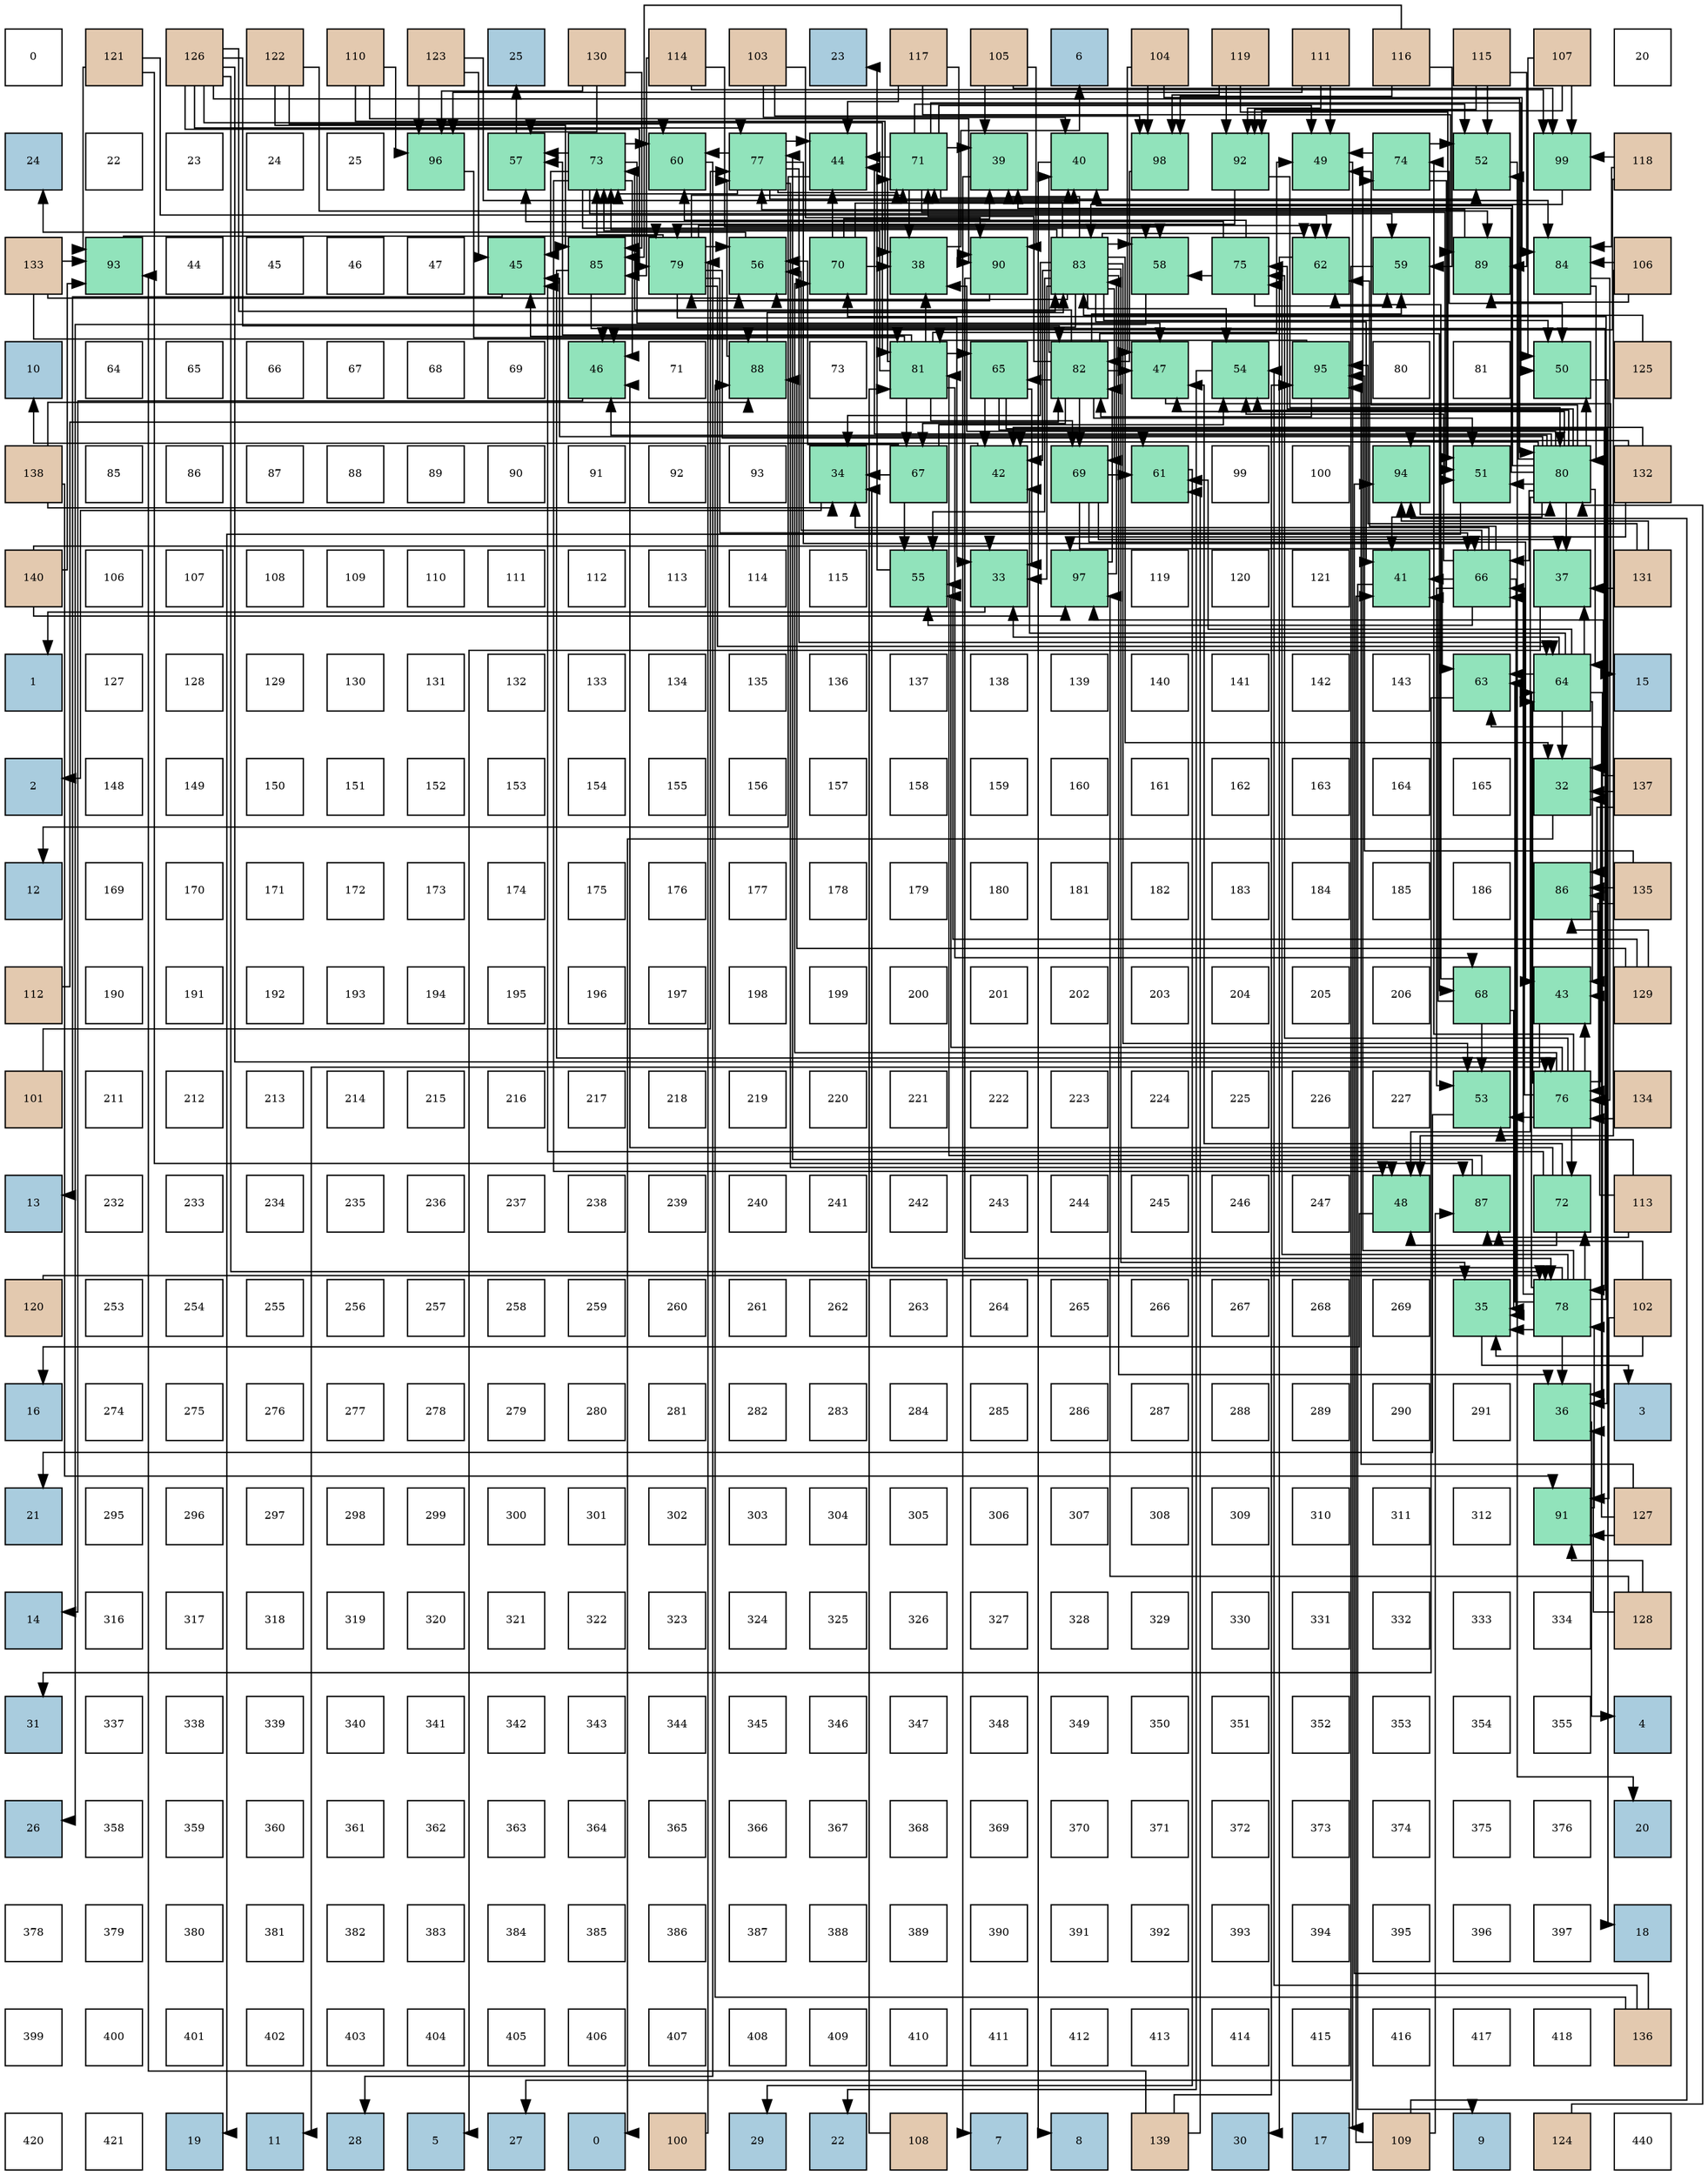 digraph layout{
 rankdir=TB;
 splines=ortho;
 node [style=filled shape=square fixedsize=true width=0.6];
0[label="0", fontsize=8, fillcolor="#ffffff"];
1[label="121", fontsize=8, fillcolor="#e3c9af"];
2[label="126", fontsize=8, fillcolor="#e3c9af"];
3[label="122", fontsize=8, fillcolor="#e3c9af"];
4[label="110", fontsize=8, fillcolor="#e3c9af"];
5[label="123", fontsize=8, fillcolor="#e3c9af"];
6[label="25", fontsize=8, fillcolor="#a9ccde"];
7[label="130", fontsize=8, fillcolor="#e3c9af"];
8[label="114", fontsize=8, fillcolor="#e3c9af"];
9[label="103", fontsize=8, fillcolor="#e3c9af"];
10[label="23", fontsize=8, fillcolor="#a9ccde"];
11[label="117", fontsize=8, fillcolor="#e3c9af"];
12[label="105", fontsize=8, fillcolor="#e3c9af"];
13[label="6", fontsize=8, fillcolor="#a9ccde"];
14[label="104", fontsize=8, fillcolor="#e3c9af"];
15[label="119", fontsize=8, fillcolor="#e3c9af"];
16[label="111", fontsize=8, fillcolor="#e3c9af"];
17[label="116", fontsize=8, fillcolor="#e3c9af"];
18[label="115", fontsize=8, fillcolor="#e3c9af"];
19[label="107", fontsize=8, fillcolor="#e3c9af"];
20[label="20", fontsize=8, fillcolor="#ffffff"];
21[label="24", fontsize=8, fillcolor="#a9ccde"];
22[label="22", fontsize=8, fillcolor="#ffffff"];
23[label="23", fontsize=8, fillcolor="#ffffff"];
24[label="24", fontsize=8, fillcolor="#ffffff"];
25[label="25", fontsize=8, fillcolor="#ffffff"];
26[label="96", fontsize=8, fillcolor="#91e3bb"];
27[label="57", fontsize=8, fillcolor="#91e3bb"];
28[label="73", fontsize=8, fillcolor="#91e3bb"];
29[label="60", fontsize=8, fillcolor="#91e3bb"];
30[label="77", fontsize=8, fillcolor="#91e3bb"];
31[label="44", fontsize=8, fillcolor="#91e3bb"];
32[label="71", fontsize=8, fillcolor="#91e3bb"];
33[label="39", fontsize=8, fillcolor="#91e3bb"];
34[label="40", fontsize=8, fillcolor="#91e3bb"];
35[label="98", fontsize=8, fillcolor="#91e3bb"];
36[label="92", fontsize=8, fillcolor="#91e3bb"];
37[label="49", fontsize=8, fillcolor="#91e3bb"];
38[label="74", fontsize=8, fillcolor="#91e3bb"];
39[label="52", fontsize=8, fillcolor="#91e3bb"];
40[label="99", fontsize=8, fillcolor="#91e3bb"];
41[label="118", fontsize=8, fillcolor="#e3c9af"];
42[label="133", fontsize=8, fillcolor="#e3c9af"];
43[label="93", fontsize=8, fillcolor="#91e3bb"];
44[label="44", fontsize=8, fillcolor="#ffffff"];
45[label="45", fontsize=8, fillcolor="#ffffff"];
46[label="46", fontsize=8, fillcolor="#ffffff"];
47[label="47", fontsize=8, fillcolor="#ffffff"];
48[label="45", fontsize=8, fillcolor="#91e3bb"];
49[label="85", fontsize=8, fillcolor="#91e3bb"];
50[label="79", fontsize=8, fillcolor="#91e3bb"];
51[label="56", fontsize=8, fillcolor="#91e3bb"];
52[label="70", fontsize=8, fillcolor="#91e3bb"];
53[label="38", fontsize=8, fillcolor="#91e3bb"];
54[label="90", fontsize=8, fillcolor="#91e3bb"];
55[label="83", fontsize=8, fillcolor="#91e3bb"];
56[label="58", fontsize=8, fillcolor="#91e3bb"];
57[label="75", fontsize=8, fillcolor="#91e3bb"];
58[label="62", fontsize=8, fillcolor="#91e3bb"];
59[label="59", fontsize=8, fillcolor="#91e3bb"];
60[label="89", fontsize=8, fillcolor="#91e3bb"];
61[label="84", fontsize=8, fillcolor="#91e3bb"];
62[label="106", fontsize=8, fillcolor="#e3c9af"];
63[label="10", fontsize=8, fillcolor="#a9ccde"];
64[label="64", fontsize=8, fillcolor="#ffffff"];
65[label="65", fontsize=8, fillcolor="#ffffff"];
66[label="66", fontsize=8, fillcolor="#ffffff"];
67[label="67", fontsize=8, fillcolor="#ffffff"];
68[label="68", fontsize=8, fillcolor="#ffffff"];
69[label="69", fontsize=8, fillcolor="#ffffff"];
70[label="46", fontsize=8, fillcolor="#91e3bb"];
71[label="71", fontsize=8, fillcolor="#ffffff"];
72[label="88", fontsize=8, fillcolor="#91e3bb"];
73[label="73", fontsize=8, fillcolor="#ffffff"];
74[label="81", fontsize=8, fillcolor="#91e3bb"];
75[label="65", fontsize=8, fillcolor="#91e3bb"];
76[label="82", fontsize=8, fillcolor="#91e3bb"];
77[label="47", fontsize=8, fillcolor="#91e3bb"];
78[label="54", fontsize=8, fillcolor="#91e3bb"];
79[label="95", fontsize=8, fillcolor="#91e3bb"];
80[label="80", fontsize=8, fillcolor="#ffffff"];
81[label="81", fontsize=8, fillcolor="#ffffff"];
82[label="50", fontsize=8, fillcolor="#91e3bb"];
83[label="125", fontsize=8, fillcolor="#e3c9af"];
84[label="138", fontsize=8, fillcolor="#e3c9af"];
85[label="85", fontsize=8, fillcolor="#ffffff"];
86[label="86", fontsize=8, fillcolor="#ffffff"];
87[label="87", fontsize=8, fillcolor="#ffffff"];
88[label="88", fontsize=8, fillcolor="#ffffff"];
89[label="89", fontsize=8, fillcolor="#ffffff"];
90[label="90", fontsize=8, fillcolor="#ffffff"];
91[label="91", fontsize=8, fillcolor="#ffffff"];
92[label="92", fontsize=8, fillcolor="#ffffff"];
93[label="93", fontsize=8, fillcolor="#ffffff"];
94[label="34", fontsize=8, fillcolor="#91e3bb"];
95[label="67", fontsize=8, fillcolor="#91e3bb"];
96[label="42", fontsize=8, fillcolor="#91e3bb"];
97[label="69", fontsize=8, fillcolor="#91e3bb"];
98[label="61", fontsize=8, fillcolor="#91e3bb"];
99[label="99", fontsize=8, fillcolor="#ffffff"];
100[label="100", fontsize=8, fillcolor="#ffffff"];
101[label="94", fontsize=8, fillcolor="#91e3bb"];
102[label="51", fontsize=8, fillcolor="#91e3bb"];
103[label="80", fontsize=8, fillcolor="#91e3bb"];
104[label="132", fontsize=8, fillcolor="#e3c9af"];
105[label="140", fontsize=8, fillcolor="#e3c9af"];
106[label="106", fontsize=8, fillcolor="#ffffff"];
107[label="107", fontsize=8, fillcolor="#ffffff"];
108[label="108", fontsize=8, fillcolor="#ffffff"];
109[label="109", fontsize=8, fillcolor="#ffffff"];
110[label="110", fontsize=8, fillcolor="#ffffff"];
111[label="111", fontsize=8, fillcolor="#ffffff"];
112[label="112", fontsize=8, fillcolor="#ffffff"];
113[label="113", fontsize=8, fillcolor="#ffffff"];
114[label="114", fontsize=8, fillcolor="#ffffff"];
115[label="115", fontsize=8, fillcolor="#ffffff"];
116[label="55", fontsize=8, fillcolor="#91e3bb"];
117[label="33", fontsize=8, fillcolor="#91e3bb"];
118[label="97", fontsize=8, fillcolor="#91e3bb"];
119[label="119", fontsize=8, fillcolor="#ffffff"];
120[label="120", fontsize=8, fillcolor="#ffffff"];
121[label="121", fontsize=8, fillcolor="#ffffff"];
122[label="41", fontsize=8, fillcolor="#91e3bb"];
123[label="66", fontsize=8, fillcolor="#91e3bb"];
124[label="37", fontsize=8, fillcolor="#91e3bb"];
125[label="131", fontsize=8, fillcolor="#e3c9af"];
126[label="1", fontsize=8, fillcolor="#a9ccde"];
127[label="127", fontsize=8, fillcolor="#ffffff"];
128[label="128", fontsize=8, fillcolor="#ffffff"];
129[label="129", fontsize=8, fillcolor="#ffffff"];
130[label="130", fontsize=8, fillcolor="#ffffff"];
131[label="131", fontsize=8, fillcolor="#ffffff"];
132[label="132", fontsize=8, fillcolor="#ffffff"];
133[label="133", fontsize=8, fillcolor="#ffffff"];
134[label="134", fontsize=8, fillcolor="#ffffff"];
135[label="135", fontsize=8, fillcolor="#ffffff"];
136[label="136", fontsize=8, fillcolor="#ffffff"];
137[label="137", fontsize=8, fillcolor="#ffffff"];
138[label="138", fontsize=8, fillcolor="#ffffff"];
139[label="139", fontsize=8, fillcolor="#ffffff"];
140[label="140", fontsize=8, fillcolor="#ffffff"];
141[label="141", fontsize=8, fillcolor="#ffffff"];
142[label="142", fontsize=8, fillcolor="#ffffff"];
143[label="143", fontsize=8, fillcolor="#ffffff"];
144[label="63", fontsize=8, fillcolor="#91e3bb"];
145[label="64", fontsize=8, fillcolor="#91e3bb"];
146[label="15", fontsize=8, fillcolor="#a9ccde"];
147[label="2", fontsize=8, fillcolor="#a9ccde"];
148[label="148", fontsize=8, fillcolor="#ffffff"];
149[label="149", fontsize=8, fillcolor="#ffffff"];
150[label="150", fontsize=8, fillcolor="#ffffff"];
151[label="151", fontsize=8, fillcolor="#ffffff"];
152[label="152", fontsize=8, fillcolor="#ffffff"];
153[label="153", fontsize=8, fillcolor="#ffffff"];
154[label="154", fontsize=8, fillcolor="#ffffff"];
155[label="155", fontsize=8, fillcolor="#ffffff"];
156[label="156", fontsize=8, fillcolor="#ffffff"];
157[label="157", fontsize=8, fillcolor="#ffffff"];
158[label="158", fontsize=8, fillcolor="#ffffff"];
159[label="159", fontsize=8, fillcolor="#ffffff"];
160[label="160", fontsize=8, fillcolor="#ffffff"];
161[label="161", fontsize=8, fillcolor="#ffffff"];
162[label="162", fontsize=8, fillcolor="#ffffff"];
163[label="163", fontsize=8, fillcolor="#ffffff"];
164[label="164", fontsize=8, fillcolor="#ffffff"];
165[label="165", fontsize=8, fillcolor="#ffffff"];
166[label="32", fontsize=8, fillcolor="#91e3bb"];
167[label="137", fontsize=8, fillcolor="#e3c9af"];
168[label="12", fontsize=8, fillcolor="#a9ccde"];
169[label="169", fontsize=8, fillcolor="#ffffff"];
170[label="170", fontsize=8, fillcolor="#ffffff"];
171[label="171", fontsize=8, fillcolor="#ffffff"];
172[label="172", fontsize=8, fillcolor="#ffffff"];
173[label="173", fontsize=8, fillcolor="#ffffff"];
174[label="174", fontsize=8, fillcolor="#ffffff"];
175[label="175", fontsize=8, fillcolor="#ffffff"];
176[label="176", fontsize=8, fillcolor="#ffffff"];
177[label="177", fontsize=8, fillcolor="#ffffff"];
178[label="178", fontsize=8, fillcolor="#ffffff"];
179[label="179", fontsize=8, fillcolor="#ffffff"];
180[label="180", fontsize=8, fillcolor="#ffffff"];
181[label="181", fontsize=8, fillcolor="#ffffff"];
182[label="182", fontsize=8, fillcolor="#ffffff"];
183[label="183", fontsize=8, fillcolor="#ffffff"];
184[label="184", fontsize=8, fillcolor="#ffffff"];
185[label="185", fontsize=8, fillcolor="#ffffff"];
186[label="186", fontsize=8, fillcolor="#ffffff"];
187[label="86", fontsize=8, fillcolor="#91e3bb"];
188[label="135", fontsize=8, fillcolor="#e3c9af"];
189[label="112", fontsize=8, fillcolor="#e3c9af"];
190[label="190", fontsize=8, fillcolor="#ffffff"];
191[label="191", fontsize=8, fillcolor="#ffffff"];
192[label="192", fontsize=8, fillcolor="#ffffff"];
193[label="193", fontsize=8, fillcolor="#ffffff"];
194[label="194", fontsize=8, fillcolor="#ffffff"];
195[label="195", fontsize=8, fillcolor="#ffffff"];
196[label="196", fontsize=8, fillcolor="#ffffff"];
197[label="197", fontsize=8, fillcolor="#ffffff"];
198[label="198", fontsize=8, fillcolor="#ffffff"];
199[label="199", fontsize=8, fillcolor="#ffffff"];
200[label="200", fontsize=8, fillcolor="#ffffff"];
201[label="201", fontsize=8, fillcolor="#ffffff"];
202[label="202", fontsize=8, fillcolor="#ffffff"];
203[label="203", fontsize=8, fillcolor="#ffffff"];
204[label="204", fontsize=8, fillcolor="#ffffff"];
205[label="205", fontsize=8, fillcolor="#ffffff"];
206[label="206", fontsize=8, fillcolor="#ffffff"];
207[label="68", fontsize=8, fillcolor="#91e3bb"];
208[label="43", fontsize=8, fillcolor="#91e3bb"];
209[label="129", fontsize=8, fillcolor="#e3c9af"];
210[label="101", fontsize=8, fillcolor="#e3c9af"];
211[label="211", fontsize=8, fillcolor="#ffffff"];
212[label="212", fontsize=8, fillcolor="#ffffff"];
213[label="213", fontsize=8, fillcolor="#ffffff"];
214[label="214", fontsize=8, fillcolor="#ffffff"];
215[label="215", fontsize=8, fillcolor="#ffffff"];
216[label="216", fontsize=8, fillcolor="#ffffff"];
217[label="217", fontsize=8, fillcolor="#ffffff"];
218[label="218", fontsize=8, fillcolor="#ffffff"];
219[label="219", fontsize=8, fillcolor="#ffffff"];
220[label="220", fontsize=8, fillcolor="#ffffff"];
221[label="221", fontsize=8, fillcolor="#ffffff"];
222[label="222", fontsize=8, fillcolor="#ffffff"];
223[label="223", fontsize=8, fillcolor="#ffffff"];
224[label="224", fontsize=8, fillcolor="#ffffff"];
225[label="225", fontsize=8, fillcolor="#ffffff"];
226[label="226", fontsize=8, fillcolor="#ffffff"];
227[label="227", fontsize=8, fillcolor="#ffffff"];
228[label="53", fontsize=8, fillcolor="#91e3bb"];
229[label="76", fontsize=8, fillcolor="#91e3bb"];
230[label="134", fontsize=8, fillcolor="#e3c9af"];
231[label="13", fontsize=8, fillcolor="#a9ccde"];
232[label="232", fontsize=8, fillcolor="#ffffff"];
233[label="233", fontsize=8, fillcolor="#ffffff"];
234[label="234", fontsize=8, fillcolor="#ffffff"];
235[label="235", fontsize=8, fillcolor="#ffffff"];
236[label="236", fontsize=8, fillcolor="#ffffff"];
237[label="237", fontsize=8, fillcolor="#ffffff"];
238[label="238", fontsize=8, fillcolor="#ffffff"];
239[label="239", fontsize=8, fillcolor="#ffffff"];
240[label="240", fontsize=8, fillcolor="#ffffff"];
241[label="241", fontsize=8, fillcolor="#ffffff"];
242[label="242", fontsize=8, fillcolor="#ffffff"];
243[label="243", fontsize=8, fillcolor="#ffffff"];
244[label="244", fontsize=8, fillcolor="#ffffff"];
245[label="245", fontsize=8, fillcolor="#ffffff"];
246[label="246", fontsize=8, fillcolor="#ffffff"];
247[label="247", fontsize=8, fillcolor="#ffffff"];
248[label="48", fontsize=8, fillcolor="#91e3bb"];
249[label="87", fontsize=8, fillcolor="#91e3bb"];
250[label="72", fontsize=8, fillcolor="#91e3bb"];
251[label="113", fontsize=8, fillcolor="#e3c9af"];
252[label="120", fontsize=8, fillcolor="#e3c9af"];
253[label="253", fontsize=8, fillcolor="#ffffff"];
254[label="254", fontsize=8, fillcolor="#ffffff"];
255[label="255", fontsize=8, fillcolor="#ffffff"];
256[label="256", fontsize=8, fillcolor="#ffffff"];
257[label="257", fontsize=8, fillcolor="#ffffff"];
258[label="258", fontsize=8, fillcolor="#ffffff"];
259[label="259", fontsize=8, fillcolor="#ffffff"];
260[label="260", fontsize=8, fillcolor="#ffffff"];
261[label="261", fontsize=8, fillcolor="#ffffff"];
262[label="262", fontsize=8, fillcolor="#ffffff"];
263[label="263", fontsize=8, fillcolor="#ffffff"];
264[label="264", fontsize=8, fillcolor="#ffffff"];
265[label="265", fontsize=8, fillcolor="#ffffff"];
266[label="266", fontsize=8, fillcolor="#ffffff"];
267[label="267", fontsize=8, fillcolor="#ffffff"];
268[label="268", fontsize=8, fillcolor="#ffffff"];
269[label="269", fontsize=8, fillcolor="#ffffff"];
270[label="35", fontsize=8, fillcolor="#91e3bb"];
271[label="78", fontsize=8, fillcolor="#91e3bb"];
272[label="102", fontsize=8, fillcolor="#e3c9af"];
273[label="16", fontsize=8, fillcolor="#a9ccde"];
274[label="274", fontsize=8, fillcolor="#ffffff"];
275[label="275", fontsize=8, fillcolor="#ffffff"];
276[label="276", fontsize=8, fillcolor="#ffffff"];
277[label="277", fontsize=8, fillcolor="#ffffff"];
278[label="278", fontsize=8, fillcolor="#ffffff"];
279[label="279", fontsize=8, fillcolor="#ffffff"];
280[label="280", fontsize=8, fillcolor="#ffffff"];
281[label="281", fontsize=8, fillcolor="#ffffff"];
282[label="282", fontsize=8, fillcolor="#ffffff"];
283[label="283", fontsize=8, fillcolor="#ffffff"];
284[label="284", fontsize=8, fillcolor="#ffffff"];
285[label="285", fontsize=8, fillcolor="#ffffff"];
286[label="286", fontsize=8, fillcolor="#ffffff"];
287[label="287", fontsize=8, fillcolor="#ffffff"];
288[label="288", fontsize=8, fillcolor="#ffffff"];
289[label="289", fontsize=8, fillcolor="#ffffff"];
290[label="290", fontsize=8, fillcolor="#ffffff"];
291[label="291", fontsize=8, fillcolor="#ffffff"];
292[label="36", fontsize=8, fillcolor="#91e3bb"];
293[label="3", fontsize=8, fillcolor="#a9ccde"];
294[label="21", fontsize=8, fillcolor="#a9ccde"];
295[label="295", fontsize=8, fillcolor="#ffffff"];
296[label="296", fontsize=8, fillcolor="#ffffff"];
297[label="297", fontsize=8, fillcolor="#ffffff"];
298[label="298", fontsize=8, fillcolor="#ffffff"];
299[label="299", fontsize=8, fillcolor="#ffffff"];
300[label="300", fontsize=8, fillcolor="#ffffff"];
301[label="301", fontsize=8, fillcolor="#ffffff"];
302[label="302", fontsize=8, fillcolor="#ffffff"];
303[label="303", fontsize=8, fillcolor="#ffffff"];
304[label="304", fontsize=8, fillcolor="#ffffff"];
305[label="305", fontsize=8, fillcolor="#ffffff"];
306[label="306", fontsize=8, fillcolor="#ffffff"];
307[label="307", fontsize=8, fillcolor="#ffffff"];
308[label="308", fontsize=8, fillcolor="#ffffff"];
309[label="309", fontsize=8, fillcolor="#ffffff"];
310[label="310", fontsize=8, fillcolor="#ffffff"];
311[label="311", fontsize=8, fillcolor="#ffffff"];
312[label="312", fontsize=8, fillcolor="#ffffff"];
313[label="91", fontsize=8, fillcolor="#91e3bb"];
314[label="127", fontsize=8, fillcolor="#e3c9af"];
315[label="14", fontsize=8, fillcolor="#a9ccde"];
316[label="316", fontsize=8, fillcolor="#ffffff"];
317[label="317", fontsize=8, fillcolor="#ffffff"];
318[label="318", fontsize=8, fillcolor="#ffffff"];
319[label="319", fontsize=8, fillcolor="#ffffff"];
320[label="320", fontsize=8, fillcolor="#ffffff"];
321[label="321", fontsize=8, fillcolor="#ffffff"];
322[label="322", fontsize=8, fillcolor="#ffffff"];
323[label="323", fontsize=8, fillcolor="#ffffff"];
324[label="324", fontsize=8, fillcolor="#ffffff"];
325[label="325", fontsize=8, fillcolor="#ffffff"];
326[label="326", fontsize=8, fillcolor="#ffffff"];
327[label="327", fontsize=8, fillcolor="#ffffff"];
328[label="328", fontsize=8, fillcolor="#ffffff"];
329[label="329", fontsize=8, fillcolor="#ffffff"];
330[label="330", fontsize=8, fillcolor="#ffffff"];
331[label="331", fontsize=8, fillcolor="#ffffff"];
332[label="332", fontsize=8, fillcolor="#ffffff"];
333[label="333", fontsize=8, fillcolor="#ffffff"];
334[label="334", fontsize=8, fillcolor="#ffffff"];
335[label="128", fontsize=8, fillcolor="#e3c9af"];
336[label="31", fontsize=8, fillcolor="#a9ccde"];
337[label="337", fontsize=8, fillcolor="#ffffff"];
338[label="338", fontsize=8, fillcolor="#ffffff"];
339[label="339", fontsize=8, fillcolor="#ffffff"];
340[label="340", fontsize=8, fillcolor="#ffffff"];
341[label="341", fontsize=8, fillcolor="#ffffff"];
342[label="342", fontsize=8, fillcolor="#ffffff"];
343[label="343", fontsize=8, fillcolor="#ffffff"];
344[label="344", fontsize=8, fillcolor="#ffffff"];
345[label="345", fontsize=8, fillcolor="#ffffff"];
346[label="346", fontsize=8, fillcolor="#ffffff"];
347[label="347", fontsize=8, fillcolor="#ffffff"];
348[label="348", fontsize=8, fillcolor="#ffffff"];
349[label="349", fontsize=8, fillcolor="#ffffff"];
350[label="350", fontsize=8, fillcolor="#ffffff"];
351[label="351", fontsize=8, fillcolor="#ffffff"];
352[label="352", fontsize=8, fillcolor="#ffffff"];
353[label="353", fontsize=8, fillcolor="#ffffff"];
354[label="354", fontsize=8, fillcolor="#ffffff"];
355[label="355", fontsize=8, fillcolor="#ffffff"];
356[label="4", fontsize=8, fillcolor="#a9ccde"];
357[label="26", fontsize=8, fillcolor="#a9ccde"];
358[label="358", fontsize=8, fillcolor="#ffffff"];
359[label="359", fontsize=8, fillcolor="#ffffff"];
360[label="360", fontsize=8, fillcolor="#ffffff"];
361[label="361", fontsize=8, fillcolor="#ffffff"];
362[label="362", fontsize=8, fillcolor="#ffffff"];
363[label="363", fontsize=8, fillcolor="#ffffff"];
364[label="364", fontsize=8, fillcolor="#ffffff"];
365[label="365", fontsize=8, fillcolor="#ffffff"];
366[label="366", fontsize=8, fillcolor="#ffffff"];
367[label="367", fontsize=8, fillcolor="#ffffff"];
368[label="368", fontsize=8, fillcolor="#ffffff"];
369[label="369", fontsize=8, fillcolor="#ffffff"];
370[label="370", fontsize=8, fillcolor="#ffffff"];
371[label="371", fontsize=8, fillcolor="#ffffff"];
372[label="372", fontsize=8, fillcolor="#ffffff"];
373[label="373", fontsize=8, fillcolor="#ffffff"];
374[label="374", fontsize=8, fillcolor="#ffffff"];
375[label="375", fontsize=8, fillcolor="#ffffff"];
376[label="376", fontsize=8, fillcolor="#ffffff"];
377[label="20", fontsize=8, fillcolor="#a9ccde"];
378[label="378", fontsize=8, fillcolor="#ffffff"];
379[label="379", fontsize=8, fillcolor="#ffffff"];
380[label="380", fontsize=8, fillcolor="#ffffff"];
381[label="381", fontsize=8, fillcolor="#ffffff"];
382[label="382", fontsize=8, fillcolor="#ffffff"];
383[label="383", fontsize=8, fillcolor="#ffffff"];
384[label="384", fontsize=8, fillcolor="#ffffff"];
385[label="385", fontsize=8, fillcolor="#ffffff"];
386[label="386", fontsize=8, fillcolor="#ffffff"];
387[label="387", fontsize=8, fillcolor="#ffffff"];
388[label="388", fontsize=8, fillcolor="#ffffff"];
389[label="389", fontsize=8, fillcolor="#ffffff"];
390[label="390", fontsize=8, fillcolor="#ffffff"];
391[label="391", fontsize=8, fillcolor="#ffffff"];
392[label="392", fontsize=8, fillcolor="#ffffff"];
393[label="393", fontsize=8, fillcolor="#ffffff"];
394[label="394", fontsize=8, fillcolor="#ffffff"];
395[label="395", fontsize=8, fillcolor="#ffffff"];
396[label="396", fontsize=8, fillcolor="#ffffff"];
397[label="397", fontsize=8, fillcolor="#ffffff"];
398[label="18", fontsize=8, fillcolor="#a9ccde"];
399[label="399", fontsize=8, fillcolor="#ffffff"];
400[label="400", fontsize=8, fillcolor="#ffffff"];
401[label="401", fontsize=8, fillcolor="#ffffff"];
402[label="402", fontsize=8, fillcolor="#ffffff"];
403[label="403", fontsize=8, fillcolor="#ffffff"];
404[label="404", fontsize=8, fillcolor="#ffffff"];
405[label="405", fontsize=8, fillcolor="#ffffff"];
406[label="406", fontsize=8, fillcolor="#ffffff"];
407[label="407", fontsize=8, fillcolor="#ffffff"];
408[label="408", fontsize=8, fillcolor="#ffffff"];
409[label="409", fontsize=8, fillcolor="#ffffff"];
410[label="410", fontsize=8, fillcolor="#ffffff"];
411[label="411", fontsize=8, fillcolor="#ffffff"];
412[label="412", fontsize=8, fillcolor="#ffffff"];
413[label="413", fontsize=8, fillcolor="#ffffff"];
414[label="414", fontsize=8, fillcolor="#ffffff"];
415[label="415", fontsize=8, fillcolor="#ffffff"];
416[label="416", fontsize=8, fillcolor="#ffffff"];
417[label="417", fontsize=8, fillcolor="#ffffff"];
418[label="418", fontsize=8, fillcolor="#ffffff"];
419[label="136", fontsize=8, fillcolor="#e3c9af"];
420[label="420", fontsize=8, fillcolor="#ffffff"];
421[label="421", fontsize=8, fillcolor="#ffffff"];
422[label="19", fontsize=8, fillcolor="#a9ccde"];
423[label="11", fontsize=8, fillcolor="#a9ccde"];
424[label="28", fontsize=8, fillcolor="#a9ccde"];
425[label="5", fontsize=8, fillcolor="#a9ccde"];
426[label="27", fontsize=8, fillcolor="#a9ccde"];
427[label="0", fontsize=8, fillcolor="#a9ccde"];
428[label="100", fontsize=8, fillcolor="#e3c9af"];
429[label="29", fontsize=8, fillcolor="#a9ccde"];
430[label="22", fontsize=8, fillcolor="#a9ccde"];
431[label="108", fontsize=8, fillcolor="#e3c9af"];
432[label="7", fontsize=8, fillcolor="#a9ccde"];
433[label="8", fontsize=8, fillcolor="#a9ccde"];
434[label="139", fontsize=8, fillcolor="#e3c9af"];
435[label="30", fontsize=8, fillcolor="#a9ccde"];
436[label="17", fontsize=8, fillcolor="#a9ccde"];
437[label="109", fontsize=8, fillcolor="#e3c9af"];
438[label="9", fontsize=8, fillcolor="#a9ccde"];
439[label="124", fontsize=8, fillcolor="#e3c9af"];
440[label="440", fontsize=8, fillcolor="#ffffff"];
edge [constraint=false, style=vis];166 -> 427;
117 -> 126;
94 -> 147;
270 -> 293;
292 -> 356;
124 -> 425;
53 -> 13;
33 -> 432;
34 -> 433;
122 -> 438;
96 -> 63;
208 -> 423;
31 -> 168;
48 -> 231;
70 -> 315;
77 -> 146;
248 -> 273;
37 -> 436;
82 -> 398;
102 -> 422;
39 -> 377;
228 -> 294;
78 -> 430;
116 -> 10;
51 -> 21;
27 -> 6;
56 -> 357;
59 -> 426;
29 -> 424;
98 -> 429;
58 -> 435;
144 -> 336;
145 -> 166;
145 -> 117;
145 -> 292;
145 -> 124;
145 -> 96;
145 -> 208;
145 -> 98;
145 -> 144;
75 -> 166;
75 -> 117;
75 -> 292;
75 -> 96;
123 -> 94;
123 -> 270;
123 -> 122;
123 -> 228;
123 -> 78;
123 -> 116;
123 -> 51;
123 -> 58;
95 -> 94;
95 -> 78;
95 -> 116;
95 -> 51;
207 -> 270;
207 -> 122;
207 -> 228;
207 -> 58;
97 -> 124;
97 -> 208;
97 -> 98;
97 -> 144;
52 -> 53;
52 -> 33;
52 -> 34;
52 -> 31;
32 -> 53;
32 -> 33;
32 -> 34;
32 -> 31;
32 -> 37;
32 -> 82;
32 -> 102;
32 -> 39;
250 -> 48;
250 -> 70;
250 -> 77;
250 -> 248;
28 -> 48;
28 -> 70;
28 -> 77;
28 -> 248;
28 -> 27;
28 -> 56;
28 -> 59;
28 -> 29;
38 -> 37;
38 -> 82;
38 -> 102;
38 -> 39;
57 -> 27;
57 -> 56;
57 -> 59;
57 -> 29;
229 -> 166;
229 -> 208;
229 -> 228;
229 -> 116;
229 -> 145;
229 -> 123;
229 -> 52;
229 -> 250;
229 -> 38;
229 -> 57;
30 -> 31;
30 -> 248;
30 -> 39;
30 -> 29;
30 -> 145;
30 -> 123;
30 -> 32;
30 -> 28;
271 -> 94;
271 -> 270;
271 -> 292;
271 -> 144;
271 -> 145;
271 -> 123;
271 -> 52;
271 -> 250;
271 -> 38;
271 -> 57;
50 -> 117;
50 -> 51;
50 -> 98;
50 -> 58;
50 -> 145;
50 -> 123;
50 -> 32;
50 -> 28;
103 -> 124;
103 -> 53;
103 -> 33;
103 -> 34;
103 -> 122;
103 -> 96;
103 -> 31;
103 -> 48;
103 -> 70;
103 -> 77;
103 -> 248;
103 -> 37;
103 -> 82;
103 -> 102;
103 -> 39;
103 -> 78;
103 -> 145;
103 -> 123;
103 -> 57;
74 -> 53;
74 -> 48;
74 -> 37;
74 -> 27;
74 -> 75;
74 -> 95;
74 -> 207;
74 -> 97;
74 -> 32;
74 -> 28;
76 -> 34;
76 -> 77;
76 -> 102;
76 -> 59;
76 -> 75;
76 -> 95;
76 -> 207;
76 -> 97;
76 -> 32;
76 -> 28;
55 -> 166;
55 -> 117;
55 -> 94;
55 -> 270;
55 -> 292;
55 -> 33;
55 -> 122;
55 -> 96;
55 -> 70;
55 -> 82;
55 -> 228;
55 -> 78;
55 -> 116;
55 -> 51;
55 -> 56;
55 -> 58;
55 -> 97;
55 -> 32;
55 -> 28;
61 -> 229;
61 -> 103;
49 -> 229;
49 -> 271;
187 -> 229;
249 -> 30;
249 -> 74;
72 -> 30;
72 -> 55;
60 -> 30;
54 -> 271;
54 -> 50;
313 -> 271;
36 -> 50;
36 -> 103;
43 -> 50;
101 -> 103;
79 -> 74;
79 -> 76;
26 -> 74;
118 -> 76;
118 -> 55;
35 -> 76;
40 -> 55;
428 -> 50;
210 -> 30;
272 -> 270;
272 -> 249;
272 -> 313;
9 -> 34;
9 -> 54;
9 -> 35;
14 -> 77;
14 -> 61;
14 -> 35;
12 -> 33;
12 -> 54;
12 -> 40;
62 -> 248;
62 -> 61;
62 -> 60;
19 -> 82;
19 -> 36;
19 -> 40;
431 -> 74;
437 -> 122;
437 -> 249;
437 -> 101;
4 -> 53;
4 -> 54;
4 -> 26;
16 -> 37;
16 -> 36;
16 -> 26;
189 -> 76;
251 -> 228;
251 -> 187;
251 -> 249;
8 -> 56;
8 -> 49;
8 -> 40;
18 -> 39;
18 -> 60;
18 -> 36;
17 -> 59;
17 -> 49;
17 -> 35;
11 -> 31;
11 -> 60;
11 -> 54;
41 -> 70;
41 -> 61;
41 -> 40;
15 -> 102;
15 -> 36;
15 -> 35;
252 -> 271;
1 -> 58;
1 -> 249;
1 -> 43;
3 -> 29;
3 -> 49;
3 -> 60;
5 -> 48;
5 -> 61;
5 -> 26;
439 -> 103;
83 -> 55;
2 -> 229;
2 -> 30;
2 -> 271;
2 -> 50;
2 -> 103;
2 -> 74;
2 -> 76;
2 -> 55;
314 -> 144;
314 -> 313;
314 -> 79;
335 -> 292;
335 -> 313;
335 -> 118;
209 -> 116;
209 -> 187;
209 -> 72;
7 -> 27;
7 -> 49;
7 -> 26;
125 -> 124;
125 -> 101;
125 -> 79;
104 -> 96;
104 -> 101;
104 -> 118;
42 -> 51;
42 -> 72;
42 -> 43;
230 -> 229;
188 -> 208;
188 -> 187;
188 -> 79;
419 -> 78;
419 -> 72;
419 -> 101;
167 -> 166;
167 -> 187;
167 -> 118;
84 -> 94;
84 -> 72;
84 -> 313;
434 -> 98;
434 -> 43;
434 -> 79;
105 -> 117;
105 -> 43;
105 -> 118;
edge [constraint=true, style=invis];
0 -> 21 -> 42 -> 63 -> 84 -> 105 -> 126 -> 147 -> 168 -> 189 -> 210 -> 231 -> 252 -> 273 -> 294 -> 315 -> 336 -> 357 -> 378 -> 399 -> 420;
1 -> 22 -> 43 -> 64 -> 85 -> 106 -> 127 -> 148 -> 169 -> 190 -> 211 -> 232 -> 253 -> 274 -> 295 -> 316 -> 337 -> 358 -> 379 -> 400 -> 421;
2 -> 23 -> 44 -> 65 -> 86 -> 107 -> 128 -> 149 -> 170 -> 191 -> 212 -> 233 -> 254 -> 275 -> 296 -> 317 -> 338 -> 359 -> 380 -> 401 -> 422;
3 -> 24 -> 45 -> 66 -> 87 -> 108 -> 129 -> 150 -> 171 -> 192 -> 213 -> 234 -> 255 -> 276 -> 297 -> 318 -> 339 -> 360 -> 381 -> 402 -> 423;
4 -> 25 -> 46 -> 67 -> 88 -> 109 -> 130 -> 151 -> 172 -> 193 -> 214 -> 235 -> 256 -> 277 -> 298 -> 319 -> 340 -> 361 -> 382 -> 403 -> 424;
5 -> 26 -> 47 -> 68 -> 89 -> 110 -> 131 -> 152 -> 173 -> 194 -> 215 -> 236 -> 257 -> 278 -> 299 -> 320 -> 341 -> 362 -> 383 -> 404 -> 425;
6 -> 27 -> 48 -> 69 -> 90 -> 111 -> 132 -> 153 -> 174 -> 195 -> 216 -> 237 -> 258 -> 279 -> 300 -> 321 -> 342 -> 363 -> 384 -> 405 -> 426;
7 -> 28 -> 49 -> 70 -> 91 -> 112 -> 133 -> 154 -> 175 -> 196 -> 217 -> 238 -> 259 -> 280 -> 301 -> 322 -> 343 -> 364 -> 385 -> 406 -> 427;
8 -> 29 -> 50 -> 71 -> 92 -> 113 -> 134 -> 155 -> 176 -> 197 -> 218 -> 239 -> 260 -> 281 -> 302 -> 323 -> 344 -> 365 -> 386 -> 407 -> 428;
9 -> 30 -> 51 -> 72 -> 93 -> 114 -> 135 -> 156 -> 177 -> 198 -> 219 -> 240 -> 261 -> 282 -> 303 -> 324 -> 345 -> 366 -> 387 -> 408 -> 429;
10 -> 31 -> 52 -> 73 -> 94 -> 115 -> 136 -> 157 -> 178 -> 199 -> 220 -> 241 -> 262 -> 283 -> 304 -> 325 -> 346 -> 367 -> 388 -> 409 -> 430;
11 -> 32 -> 53 -> 74 -> 95 -> 116 -> 137 -> 158 -> 179 -> 200 -> 221 -> 242 -> 263 -> 284 -> 305 -> 326 -> 347 -> 368 -> 389 -> 410 -> 431;
12 -> 33 -> 54 -> 75 -> 96 -> 117 -> 138 -> 159 -> 180 -> 201 -> 222 -> 243 -> 264 -> 285 -> 306 -> 327 -> 348 -> 369 -> 390 -> 411 -> 432;
13 -> 34 -> 55 -> 76 -> 97 -> 118 -> 139 -> 160 -> 181 -> 202 -> 223 -> 244 -> 265 -> 286 -> 307 -> 328 -> 349 -> 370 -> 391 -> 412 -> 433;
14 -> 35 -> 56 -> 77 -> 98 -> 119 -> 140 -> 161 -> 182 -> 203 -> 224 -> 245 -> 266 -> 287 -> 308 -> 329 -> 350 -> 371 -> 392 -> 413 -> 434;
15 -> 36 -> 57 -> 78 -> 99 -> 120 -> 141 -> 162 -> 183 -> 204 -> 225 -> 246 -> 267 -> 288 -> 309 -> 330 -> 351 -> 372 -> 393 -> 414 -> 435;
16 -> 37 -> 58 -> 79 -> 100 -> 121 -> 142 -> 163 -> 184 -> 205 -> 226 -> 247 -> 268 -> 289 -> 310 -> 331 -> 352 -> 373 -> 394 -> 415 -> 436;
17 -> 38 -> 59 -> 80 -> 101 -> 122 -> 143 -> 164 -> 185 -> 206 -> 227 -> 248 -> 269 -> 290 -> 311 -> 332 -> 353 -> 374 -> 395 -> 416 -> 437;
18 -> 39 -> 60 -> 81 -> 102 -> 123 -> 144 -> 165 -> 186 -> 207 -> 228 -> 249 -> 270 -> 291 -> 312 -> 333 -> 354 -> 375 -> 396 -> 417 -> 438;
19 -> 40 -> 61 -> 82 -> 103 -> 124 -> 145 -> 166 -> 187 -> 208 -> 229 -> 250 -> 271 -> 292 -> 313 -> 334 -> 355 -> 376 -> 397 -> 418 -> 439;
20 -> 41 -> 62 -> 83 -> 104 -> 125 -> 146 -> 167 -> 188 -> 209 -> 230 -> 251 -> 272 -> 293 -> 314 -> 335 -> 356 -> 377 -> 398 -> 419 -> 440;
rank = same {0 -> 1 -> 2 -> 3 -> 4 -> 5 -> 6 -> 7 -> 8 -> 9 -> 10 -> 11 -> 12 -> 13 -> 14 -> 15 -> 16 -> 17 -> 18 -> 19 -> 20};
rank = same {21 -> 22 -> 23 -> 24 -> 25 -> 26 -> 27 -> 28 -> 29 -> 30 -> 31 -> 32 -> 33 -> 34 -> 35 -> 36 -> 37 -> 38 -> 39 -> 40 -> 41};
rank = same {42 -> 43 -> 44 -> 45 -> 46 -> 47 -> 48 -> 49 -> 50 -> 51 -> 52 -> 53 -> 54 -> 55 -> 56 -> 57 -> 58 -> 59 -> 60 -> 61 -> 62};
rank = same {63 -> 64 -> 65 -> 66 -> 67 -> 68 -> 69 -> 70 -> 71 -> 72 -> 73 -> 74 -> 75 -> 76 -> 77 -> 78 -> 79 -> 80 -> 81 -> 82 -> 83};
rank = same {84 -> 85 -> 86 -> 87 -> 88 -> 89 -> 90 -> 91 -> 92 -> 93 -> 94 -> 95 -> 96 -> 97 -> 98 -> 99 -> 100 -> 101 -> 102 -> 103 -> 104};
rank = same {105 -> 106 -> 107 -> 108 -> 109 -> 110 -> 111 -> 112 -> 113 -> 114 -> 115 -> 116 -> 117 -> 118 -> 119 -> 120 -> 121 -> 122 -> 123 -> 124 -> 125};
rank = same {126 -> 127 -> 128 -> 129 -> 130 -> 131 -> 132 -> 133 -> 134 -> 135 -> 136 -> 137 -> 138 -> 139 -> 140 -> 141 -> 142 -> 143 -> 144 -> 145 -> 146};
rank = same {147 -> 148 -> 149 -> 150 -> 151 -> 152 -> 153 -> 154 -> 155 -> 156 -> 157 -> 158 -> 159 -> 160 -> 161 -> 162 -> 163 -> 164 -> 165 -> 166 -> 167};
rank = same {168 -> 169 -> 170 -> 171 -> 172 -> 173 -> 174 -> 175 -> 176 -> 177 -> 178 -> 179 -> 180 -> 181 -> 182 -> 183 -> 184 -> 185 -> 186 -> 187 -> 188};
rank = same {189 -> 190 -> 191 -> 192 -> 193 -> 194 -> 195 -> 196 -> 197 -> 198 -> 199 -> 200 -> 201 -> 202 -> 203 -> 204 -> 205 -> 206 -> 207 -> 208 -> 209};
rank = same {210 -> 211 -> 212 -> 213 -> 214 -> 215 -> 216 -> 217 -> 218 -> 219 -> 220 -> 221 -> 222 -> 223 -> 224 -> 225 -> 226 -> 227 -> 228 -> 229 -> 230};
rank = same {231 -> 232 -> 233 -> 234 -> 235 -> 236 -> 237 -> 238 -> 239 -> 240 -> 241 -> 242 -> 243 -> 244 -> 245 -> 246 -> 247 -> 248 -> 249 -> 250 -> 251};
rank = same {252 -> 253 -> 254 -> 255 -> 256 -> 257 -> 258 -> 259 -> 260 -> 261 -> 262 -> 263 -> 264 -> 265 -> 266 -> 267 -> 268 -> 269 -> 270 -> 271 -> 272};
rank = same {273 -> 274 -> 275 -> 276 -> 277 -> 278 -> 279 -> 280 -> 281 -> 282 -> 283 -> 284 -> 285 -> 286 -> 287 -> 288 -> 289 -> 290 -> 291 -> 292 -> 293};
rank = same {294 -> 295 -> 296 -> 297 -> 298 -> 299 -> 300 -> 301 -> 302 -> 303 -> 304 -> 305 -> 306 -> 307 -> 308 -> 309 -> 310 -> 311 -> 312 -> 313 -> 314};
rank = same {315 -> 316 -> 317 -> 318 -> 319 -> 320 -> 321 -> 322 -> 323 -> 324 -> 325 -> 326 -> 327 -> 328 -> 329 -> 330 -> 331 -> 332 -> 333 -> 334 -> 335};
rank = same {336 -> 337 -> 338 -> 339 -> 340 -> 341 -> 342 -> 343 -> 344 -> 345 -> 346 -> 347 -> 348 -> 349 -> 350 -> 351 -> 352 -> 353 -> 354 -> 355 -> 356};
rank = same {357 -> 358 -> 359 -> 360 -> 361 -> 362 -> 363 -> 364 -> 365 -> 366 -> 367 -> 368 -> 369 -> 370 -> 371 -> 372 -> 373 -> 374 -> 375 -> 376 -> 377};
rank = same {378 -> 379 -> 380 -> 381 -> 382 -> 383 -> 384 -> 385 -> 386 -> 387 -> 388 -> 389 -> 390 -> 391 -> 392 -> 393 -> 394 -> 395 -> 396 -> 397 -> 398};
rank = same {399 -> 400 -> 401 -> 402 -> 403 -> 404 -> 405 -> 406 -> 407 -> 408 -> 409 -> 410 -> 411 -> 412 -> 413 -> 414 -> 415 -> 416 -> 417 -> 418 -> 419};
rank = same {420 -> 421 -> 422 -> 423 -> 424 -> 425 -> 426 -> 427 -> 428 -> 429 -> 430 -> 431 -> 432 -> 433 -> 434 -> 435 -> 436 -> 437 -> 438 -> 439 -> 440};
}